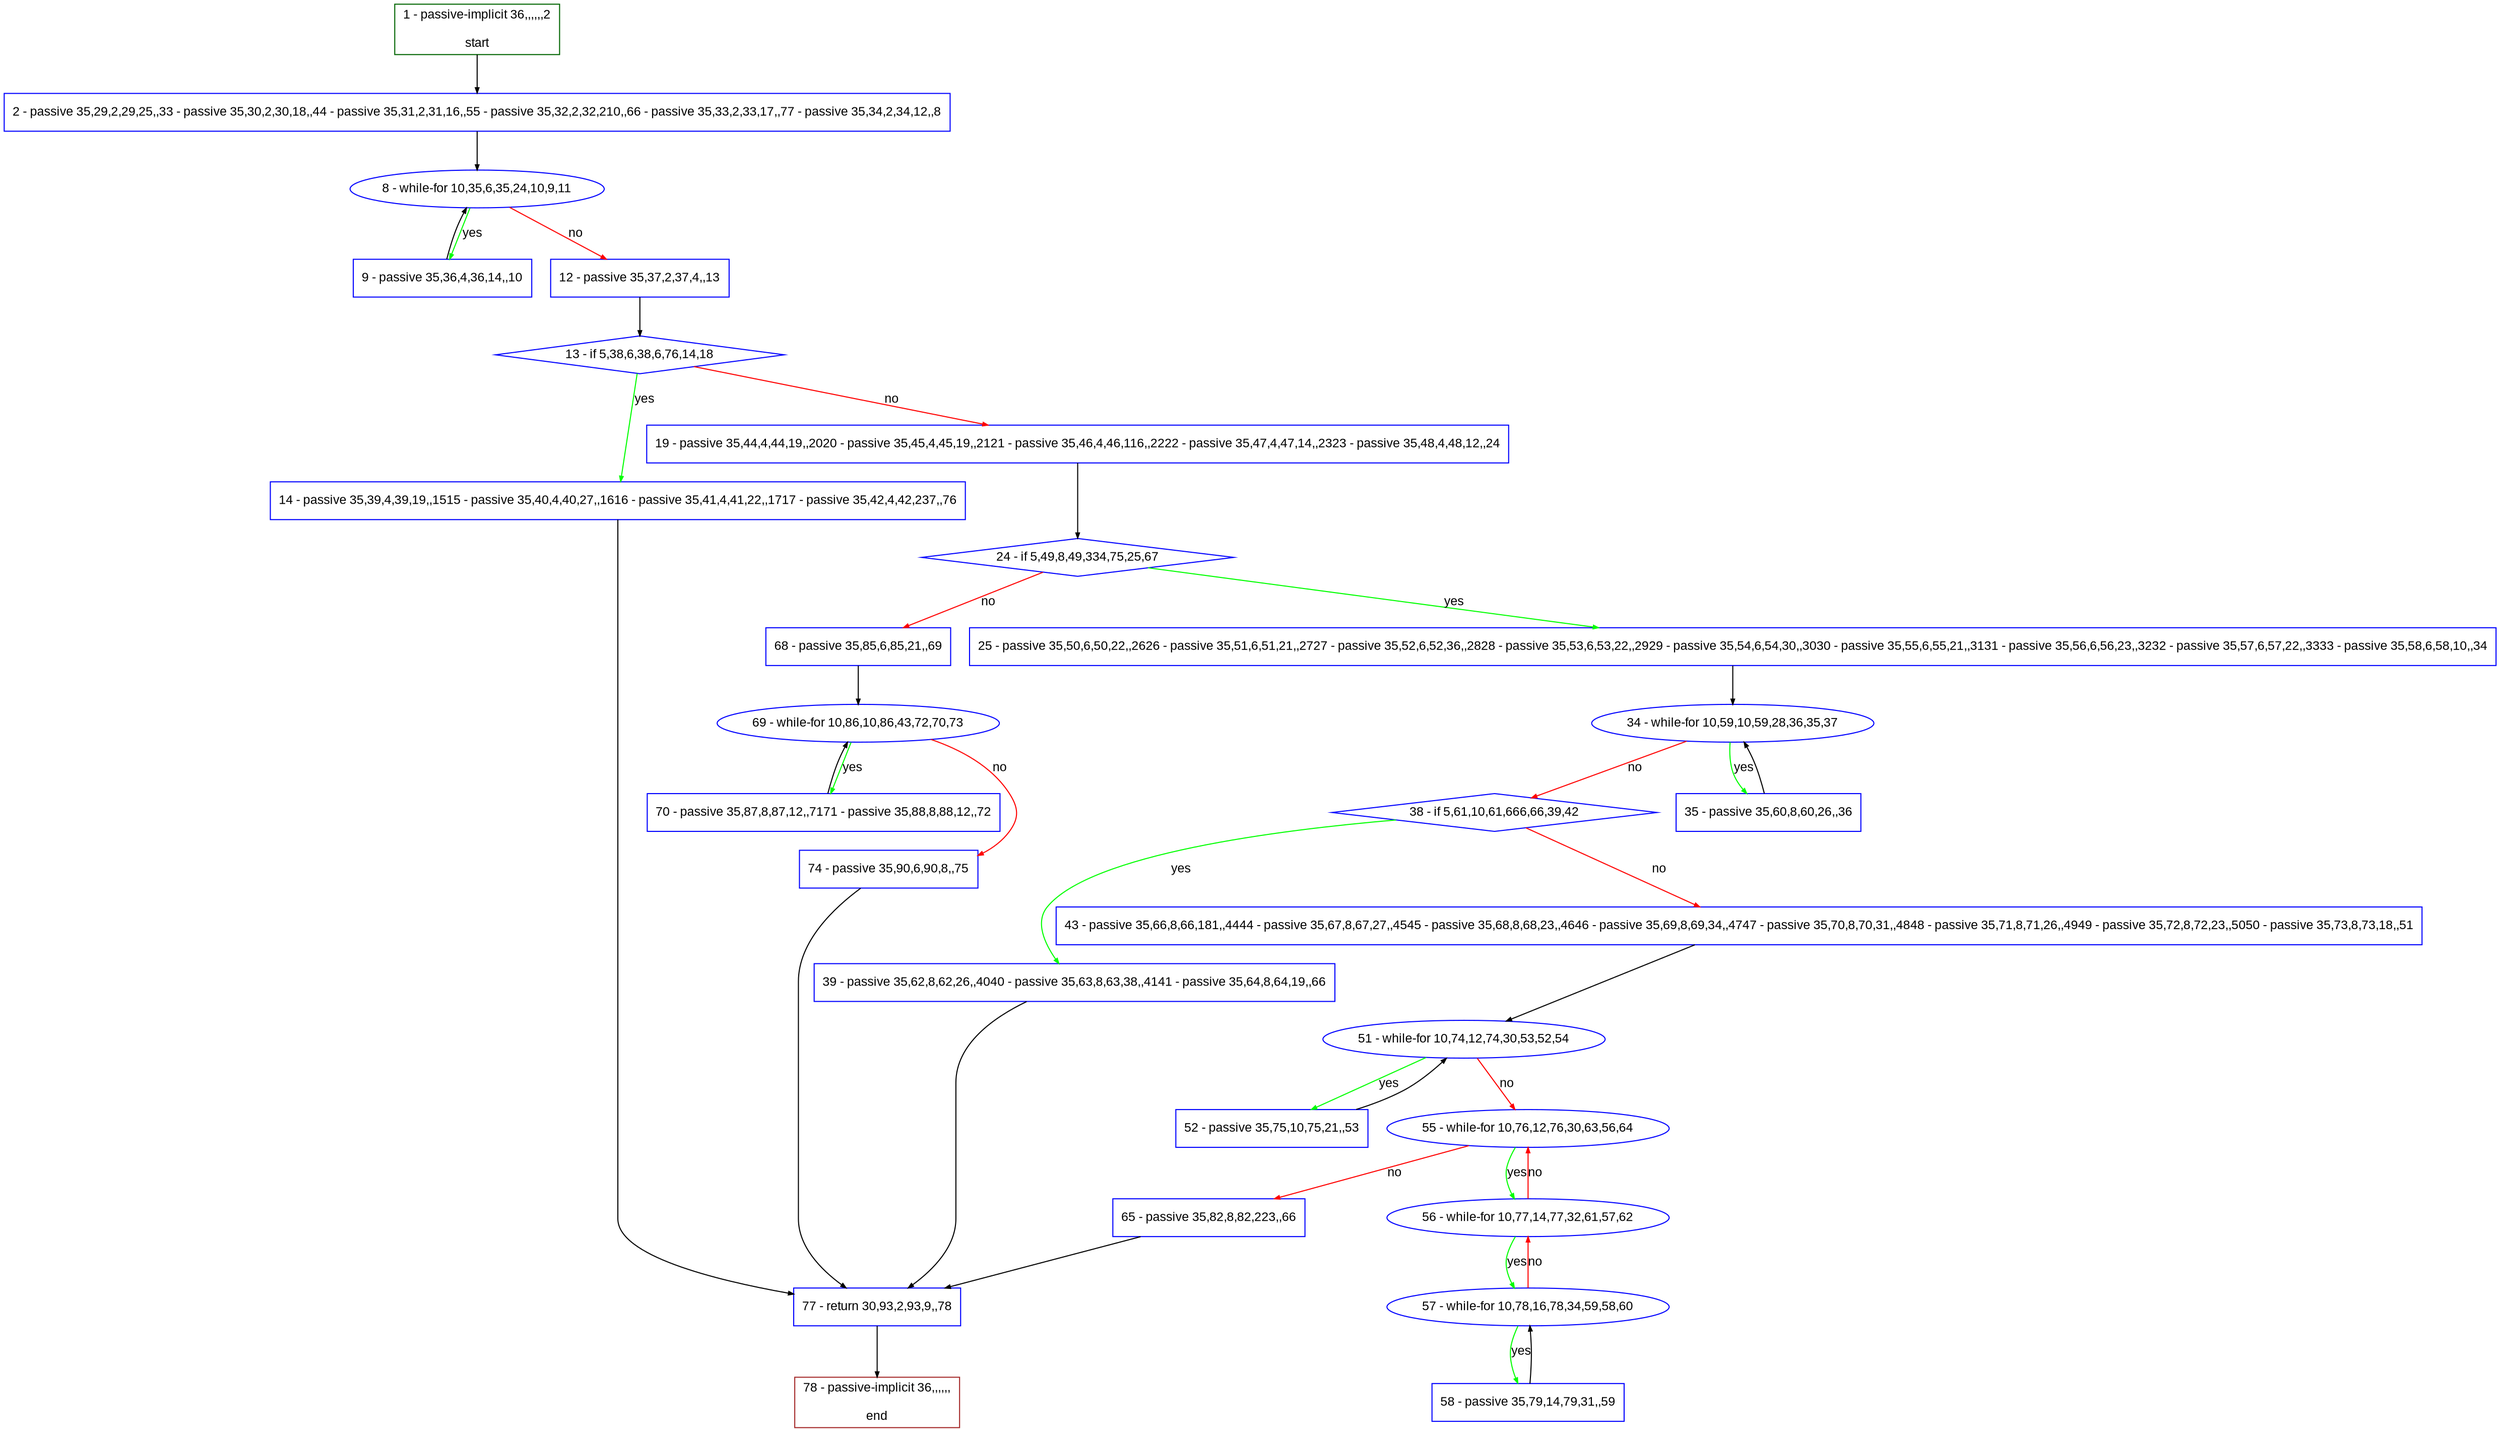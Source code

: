 digraph "" {
  graph [pack="true", label="", fontsize="12", packmode="clust", fontname="Arial", fillcolor="#FFFFCC", bgcolor="white", style="rounded,filled", compound="true"];
  node [node_initialized="no", label="", color="grey", fontsize="12", fillcolor="white", fontname="Arial", style="filled", shape="rectangle", compound="true", fixedsize="false"];
  edge [fontcolor="black", arrowhead="normal", arrowtail="none", arrowsize="0.5", ltail="", label="", color="black", fontsize="12", lhead="", fontname="Arial", dir="forward", compound="true"];
  __N1 [label="2 - passive 35,29,2,29,25,,33 - passive 35,30,2,30,18,,44 - passive 35,31,2,31,16,,55 - passive 35,32,2,32,210,,66 - passive 35,33,2,33,17,,77 - passive 35,34,2,34,12,,8", color="#0000ff", fillcolor="#ffffff", style="filled", shape="box"];
  __N2 [label="1 - passive-implicit 36,,,,,,2\n\nstart", color="#006400", fillcolor="#ffffff", style="filled", shape="box"];
  __N3 [label="8 - while-for 10,35,6,35,24,10,9,11", color="#0000ff", fillcolor="#ffffff", style="filled", shape="oval"];
  __N4 [label="9 - passive 35,36,4,36,14,,10", color="#0000ff", fillcolor="#ffffff", style="filled", shape="box"];
  __N5 [label="12 - passive 35,37,2,37,4,,13", color="#0000ff", fillcolor="#ffffff", style="filled", shape="box"];
  __N6 [label="13 - if 5,38,6,38,6,76,14,18", color="#0000ff", fillcolor="#ffffff", style="filled", shape="diamond"];
  __N7 [label="14 - passive 35,39,4,39,19,,1515 - passive 35,40,4,40,27,,1616 - passive 35,41,4,41,22,,1717 - passive 35,42,4,42,237,,76", color="#0000ff", fillcolor="#ffffff", style="filled", shape="box"];
  __N8 [label="19 - passive 35,44,4,44,19,,2020 - passive 35,45,4,45,19,,2121 - passive 35,46,4,46,116,,2222 - passive 35,47,4,47,14,,2323 - passive 35,48,4,48,12,,24", color="#0000ff", fillcolor="#ffffff", style="filled", shape="box"];
  __N9 [label="77 - return 30,93,2,93,9,,78", color="#0000ff", fillcolor="#ffffff", style="filled", shape="box"];
  __N10 [label="24 - if 5,49,8,49,334,75,25,67", color="#0000ff", fillcolor="#ffffff", style="filled", shape="diamond"];
  __N11 [label="25 - passive 35,50,6,50,22,,2626 - passive 35,51,6,51,21,,2727 - passive 35,52,6,52,36,,2828 - passive 35,53,6,53,22,,2929 - passive 35,54,6,54,30,,3030 - passive 35,55,6,55,21,,3131 - passive 35,56,6,56,23,,3232 - passive 35,57,6,57,22,,3333 - passive 35,58,6,58,10,,34", color="#0000ff", fillcolor="#ffffff", style="filled", shape="box"];
  __N12 [label="68 - passive 35,85,6,85,21,,69", color="#0000ff", fillcolor="#ffffff", style="filled", shape="box"];
  __N13 [label="34 - while-for 10,59,10,59,28,36,35,37", color="#0000ff", fillcolor="#ffffff", style="filled", shape="oval"];
  __N14 [label="35 - passive 35,60,8,60,26,,36", color="#0000ff", fillcolor="#ffffff", style="filled", shape="box"];
  __N15 [label="38 - if 5,61,10,61,666,66,39,42", color="#0000ff", fillcolor="#ffffff", style="filled", shape="diamond"];
  __N16 [label="39 - passive 35,62,8,62,26,,4040 - passive 35,63,8,63,38,,4141 - passive 35,64,8,64,19,,66", color="#0000ff", fillcolor="#ffffff", style="filled", shape="box"];
  __N17 [label="43 - passive 35,66,8,66,181,,4444 - passive 35,67,8,67,27,,4545 - passive 35,68,8,68,23,,4646 - passive 35,69,8,69,34,,4747 - passive 35,70,8,70,31,,4848 - passive 35,71,8,71,26,,4949 - passive 35,72,8,72,23,,5050 - passive 35,73,8,73,18,,51", color="#0000ff", fillcolor="#ffffff", style="filled", shape="box"];
  __N18 [label="51 - while-for 10,74,12,74,30,53,52,54", color="#0000ff", fillcolor="#ffffff", style="filled", shape="oval"];
  __N19 [label="52 - passive 35,75,10,75,21,,53", color="#0000ff", fillcolor="#ffffff", style="filled", shape="box"];
  __N20 [label="55 - while-for 10,76,12,76,30,63,56,64", color="#0000ff", fillcolor="#ffffff", style="filled", shape="oval"];
  __N21 [label="56 - while-for 10,77,14,77,32,61,57,62", color="#0000ff", fillcolor="#ffffff", style="filled", shape="oval"];
  __N22 [label="65 - passive 35,82,8,82,223,,66", color="#0000ff", fillcolor="#ffffff", style="filled", shape="box"];
  __N23 [label="57 - while-for 10,78,16,78,34,59,58,60", color="#0000ff", fillcolor="#ffffff", style="filled", shape="oval"];
  __N24 [label="58 - passive 35,79,14,79,31,,59", color="#0000ff", fillcolor="#ffffff", style="filled", shape="box"];
  __N25 [label="69 - while-for 10,86,10,86,43,72,70,73", color="#0000ff", fillcolor="#ffffff", style="filled", shape="oval"];
  __N26 [label="70 - passive 35,87,8,87,12,,7171 - passive 35,88,8,88,12,,72", color="#0000ff", fillcolor="#ffffff", style="filled", shape="box"];
  __N27 [label="74 - passive 35,90,6,90,8,,75", color="#0000ff", fillcolor="#ffffff", style="filled", shape="box"];
  __N28 [label="78 - passive-implicit 36,,,,,,\n\nend", color="#a52a2a", fillcolor="#ffffff", style="filled", shape="box"];
  __N2 -> __N1 [arrowhead="normal", arrowtail="none", color="#000000", label="", dir="forward"];
  __N1 -> __N3 [arrowhead="normal", arrowtail="none", color="#000000", label="", dir="forward"];
  __N3 -> __N4 [arrowhead="normal", arrowtail="none", color="#00ff00", label="yes", dir="forward"];
  __N4 -> __N3 [arrowhead="normal", arrowtail="none", color="#000000", label="", dir="forward"];
  __N3 -> __N5 [arrowhead="normal", arrowtail="none", color="#ff0000", label="no", dir="forward"];
  __N5 -> __N6 [arrowhead="normal", arrowtail="none", color="#000000", label="", dir="forward"];
  __N6 -> __N7 [arrowhead="normal", arrowtail="none", color="#00ff00", label="yes", dir="forward"];
  __N6 -> __N8 [arrowhead="normal", arrowtail="none", color="#ff0000", label="no", dir="forward"];
  __N7 -> __N9 [arrowhead="normal", arrowtail="none", color="#000000", label="", dir="forward"];
  __N8 -> __N10 [arrowhead="normal", arrowtail="none", color="#000000", label="", dir="forward"];
  __N10 -> __N11 [arrowhead="normal", arrowtail="none", color="#00ff00", label="yes", dir="forward"];
  __N10 -> __N12 [arrowhead="normal", arrowtail="none", color="#ff0000", label="no", dir="forward"];
  __N11 -> __N13 [arrowhead="normal", arrowtail="none", color="#000000", label="", dir="forward"];
  __N13 -> __N14 [arrowhead="normal", arrowtail="none", color="#00ff00", label="yes", dir="forward"];
  __N14 -> __N13 [arrowhead="normal", arrowtail="none", color="#000000", label="", dir="forward"];
  __N13 -> __N15 [arrowhead="normal", arrowtail="none", color="#ff0000", label="no", dir="forward"];
  __N15 -> __N16 [arrowhead="normal", arrowtail="none", color="#00ff00", label="yes", dir="forward"];
  __N15 -> __N17 [arrowhead="normal", arrowtail="none", color="#ff0000", label="no", dir="forward"];
  __N16 -> __N9 [arrowhead="normal", arrowtail="none", color="#000000", label="", dir="forward"];
  __N17 -> __N18 [arrowhead="normal", arrowtail="none", color="#000000", label="", dir="forward"];
  __N18 -> __N19 [arrowhead="normal", arrowtail="none", color="#00ff00", label="yes", dir="forward"];
  __N19 -> __N18 [arrowhead="normal", arrowtail="none", color="#000000", label="", dir="forward"];
  __N18 -> __N20 [arrowhead="normal", arrowtail="none", color="#ff0000", label="no", dir="forward"];
  __N20 -> __N21 [arrowhead="normal", arrowtail="none", color="#00ff00", label="yes", dir="forward"];
  __N21 -> __N20 [arrowhead="normal", arrowtail="none", color="#ff0000", label="no", dir="forward"];
  __N20 -> __N22 [arrowhead="normal", arrowtail="none", color="#ff0000", label="no", dir="forward"];
  __N21 -> __N23 [arrowhead="normal", arrowtail="none", color="#00ff00", label="yes", dir="forward"];
  __N23 -> __N21 [arrowhead="normal", arrowtail="none", color="#ff0000", label="no", dir="forward"];
  __N23 -> __N24 [arrowhead="normal", arrowtail="none", color="#00ff00", label="yes", dir="forward"];
  __N24 -> __N23 [arrowhead="normal", arrowtail="none", color="#000000", label="", dir="forward"];
  __N22 -> __N9 [arrowhead="normal", arrowtail="none", color="#000000", label="", dir="forward"];
  __N12 -> __N25 [arrowhead="normal", arrowtail="none", color="#000000", label="", dir="forward"];
  __N25 -> __N26 [arrowhead="normal", arrowtail="none", color="#00ff00", label="yes", dir="forward"];
  __N26 -> __N25 [arrowhead="normal", arrowtail="none", color="#000000", label="", dir="forward"];
  __N25 -> __N27 [arrowhead="normal", arrowtail="none", color="#ff0000", label="no", dir="forward"];
  __N27 -> __N9 [arrowhead="normal", arrowtail="none", color="#000000", label="", dir="forward"];
  __N9 -> __N28 [arrowhead="normal", arrowtail="none", color="#000000", label="", dir="forward"];
}
